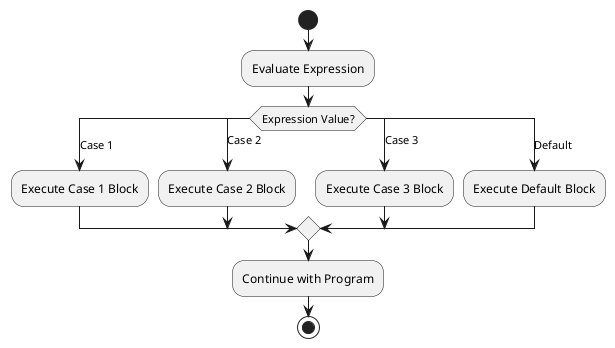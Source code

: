 @startuml
start
:Evaluate Expression;
switch (Expression Value?)
case (Case 1)
    :Execute Case 1 Block;
case (Case 2)
    :Execute Case 2 Block;
case (Case 3)
    :Execute Case 3 Block;
case (Default)
    :Execute Default Block;
endswitch
:Continue with Program;
stop
@enduml